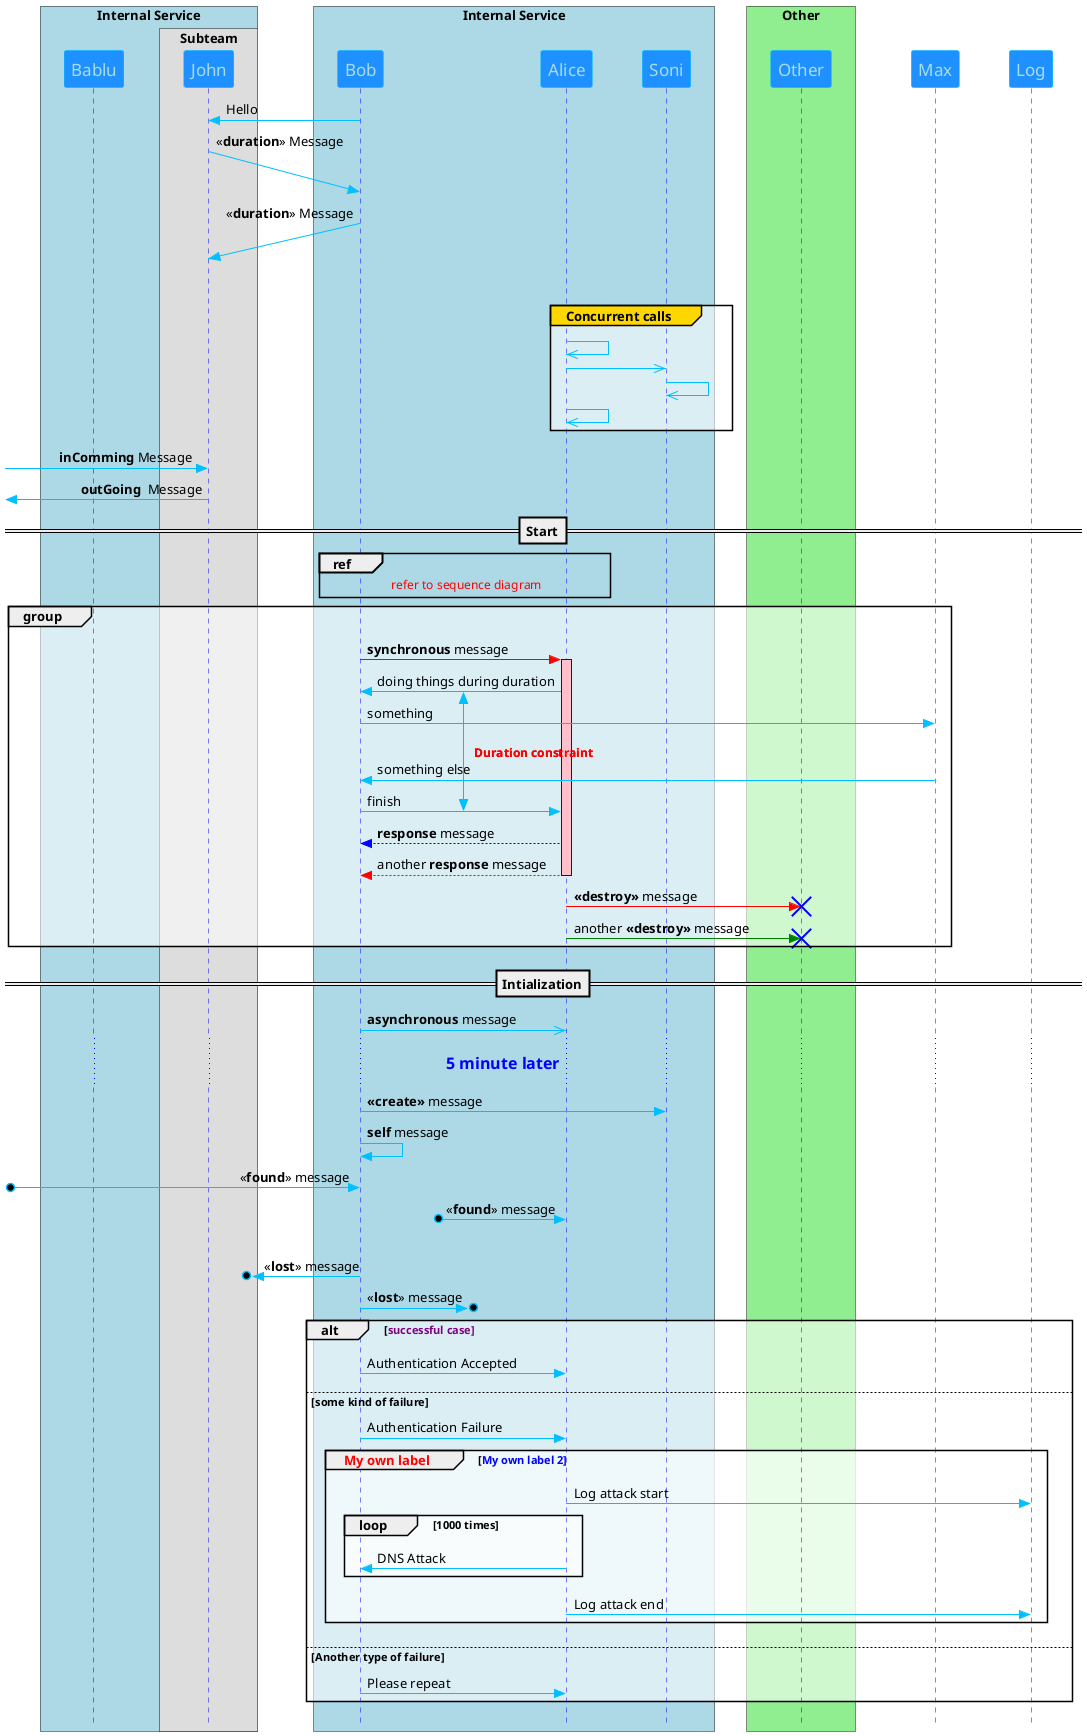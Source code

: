 @startuml
!pragma teoz true

skinparam Shadowing true
skinparam responseMessageBelowArrow true
skinparam SequenceGroupBodyBackgroundColor #FFFFFF90

    skinparam ParticipantPadding 20
    skinparam BoxPadding 10
    skinparam style strictuml

 skinparam sequence {
    ArrowColor DeepSkyBlue
    ActorBorderColor DeepSkyBlue
    LifeLineBorderColor blue
    LifeLineBackgroundColor #A9DCDF
    ParticipantBorderColor DeepSkyBlue
    ParticipantBackgroundColor DodgerBlue
    ParticipantFontName Impact
    ParticipantFontSize 17
    ParticipantFontColor #A9DCDF
    ActorBackgroundColor aqua
    ActorFontColor DeepSkyBlue
    ActorFontSize 17
    ActorFontName Aapex
}

box "Internal Service" #LightBlue
    participant Bablu
        box "Subteam"
        participant Alice
        participant John
        end box
end box

participant Other
 Bob -> John    : Hello
John ->(40) Bob: <<**duration**>> Message
Bob ->(35) John: <<**duration**>> Message

group#gold Concurrent calls

    Alice ->> Alice
    Alice ->> Soni
    Soni ->> Soni
    Alice ->> Alice
end

[-> John: <b>inComming</b> Message
[<- John: <b>outGoing </b> Message
==Start==
ref over Alice, Bob : <color:red> refer to sequence diagram
box "Internal Service" #LightBlue
    participant Bob
    participant Alice
     participant Soni << (C,#ADD1B2) Testable >>
end box

box "Other" #LightGreen
    participant Other
end box

group group
    Bob -[#red]> Alice ++ #pink: <b>synchronous</b> message

        {start} Alice -> Bob : doing things during duration
        Bob -> Max : something
        ||||
        Max -> Bob : something else
        {end} Bob -> Alice : finish
        {start} <->  {end} : <color:red> <b> <size:12>Duration constraint

    Alice --[#blue]> Bob : <b>response</b> message
    return another <b>response</b> message
    Alice -[#red]> Other : <b><<destroy>></b> message
    destroy Other
    Alice -[#green]> Other !!  : another <b><<destroy>></b> message
end
==Intialization==

Bob ->> Alice : <b>asynchronous</b> message
...<color:blue><b><size:16>5 minute later \t\t\t\t...

Bob -> Soni ** : **<<create>>** message

Bob -> Bob : **self** message
[o-> Bob : <<**found**>> message
?o-> Alice : <<**found**>> message
||||
?o<- Bob : <<**lost**>> message
Bob ->o? : <<**lost**>> message
alt <color:purple>successful case
Bob -> Alice: Authentication Accepted
else some kind of failure
Bob -> Alice: Authentication Failure
    group <color:red> My own label [<color:blue>My own label 2]

    Alice -> Log : Log attack start
        loop 1000 times
            Alice -> Bob: DNS Attack
        end
    Alice -> Log : Log attack end
    end
else Another type of failure
Bob -> Alice: Please repeat
end

@enduml